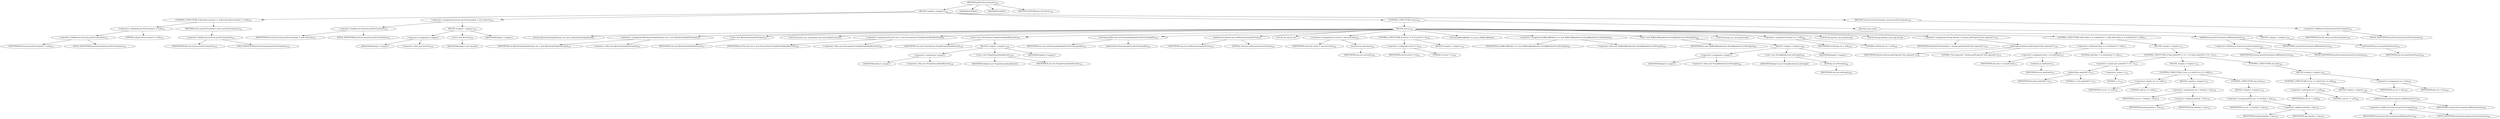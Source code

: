 digraph "getProcEnvironment" {  
"217" [label = <(METHOD,getProcEnvironment)<SUB>152</SUB>> ]
"218" [label = <(BLOCK,&lt;empty&gt;,&lt;empty&gt;)<SUB>152</SUB>> ]
"219" [label = <(CONTROL_STRUCTURE,if (procEnvironment != null),if (procEnvironment != null))<SUB>153</SUB>> ]
"220" [label = <(&lt;operator&gt;.notEquals,procEnvironment != null)<SUB>153</SUB>> ]
"221" [label = <(&lt;operator&gt;.fieldAccess,Execute.procEnvironment)<SUB>153</SUB>> ]
"222" [label = <(IDENTIFIER,Execute,procEnvironment != null)<SUB>153</SUB>> ]
"223" [label = <(FIELD_IDENTIFIER,procEnvironment,procEnvironment)<SUB>153</SUB>> ]
"224" [label = <(LITERAL,null,procEnvironment != null)<SUB>153</SUB>> ]
"225" [label = <(RETURN,return procEnvironment;,return procEnvironment;)<SUB>153</SUB>> ]
"226" [label = <(&lt;operator&gt;.fieldAccess,Execute.procEnvironment)<SUB>153</SUB>> ]
"227" [label = <(IDENTIFIER,Execute,return procEnvironment;)<SUB>153</SUB>> ]
"228" [label = <(FIELD_IDENTIFIER,procEnvironment,procEnvironment)<SUB>153</SUB>> ]
"229" [label = <(&lt;operator&gt;.assignment,Execute.procEnvironment = new Vector())<SUB>155</SUB>> ]
"230" [label = <(&lt;operator&gt;.fieldAccess,Execute.procEnvironment)<SUB>155</SUB>> ]
"231" [label = <(IDENTIFIER,Execute,Execute.procEnvironment = new Vector())<SUB>155</SUB>> ]
"232" [label = <(FIELD_IDENTIFIER,procEnvironment,procEnvironment)<SUB>155</SUB>> ]
"233" [label = <(BLOCK,&lt;empty&gt;,&lt;empty&gt;)<SUB>155</SUB>> ]
"234" [label = <(&lt;operator&gt;.assignment,&lt;empty&gt;)> ]
"235" [label = <(IDENTIFIER,$obj11,&lt;empty&gt;)> ]
"236" [label = <(&lt;operator&gt;.alloc,new Vector())<SUB>155</SUB>> ]
"237" [label = <(&lt;init&gt;,new Vector())<SUB>155</SUB>> ]
"238" [label = <(IDENTIFIER,$obj11,new Vector())> ]
"239" [label = <(IDENTIFIER,$obj11,&lt;empty&gt;)> ]
"240" [label = <(CONTROL_STRUCTURE,try,try)<SUB>156</SUB>> ]
"241" [label = <(BLOCK,try,try)<SUB>156</SUB>> ]
"7" [label = <(LOCAL,ByteArrayOutputStream out: java.io.ByteArrayOutputStream)> ]
"242" [label = <(&lt;operator&gt;.assignment,ByteArrayOutputStream out = new ByteArrayOutputStream())<SUB>157</SUB>> ]
"243" [label = <(IDENTIFIER,out,ByteArrayOutputStream out = new ByteArrayOutputStream())<SUB>157</SUB>> ]
"244" [label = <(&lt;operator&gt;.alloc,new ByteArrayOutputStream())<SUB>157</SUB>> ]
"245" [label = <(&lt;init&gt;,new ByteArrayOutputStream())<SUB>157</SUB>> ]
"6" [label = <(IDENTIFIER,out,new ByteArrayOutputStream())<SUB>157</SUB>> ]
"9" [label = <(LOCAL,Execute exe: org.apache.tools.ant.taskdefs.Execute)> ]
"246" [label = <(&lt;operator&gt;.assignment,Execute exe = new Execute(new PumpStreamHandler(out)))<SUB>158</SUB>> ]
"247" [label = <(IDENTIFIER,exe,Execute exe = new Execute(new PumpStreamHandler(out)))<SUB>158</SUB>> ]
"248" [label = <(&lt;operator&gt;.alloc,new Execute(new PumpStreamHandler(out)))<SUB>158</SUB>> ]
"249" [label = <(&lt;init&gt;,new Execute(new PumpStreamHandler(out)))<SUB>158</SUB>> ]
"8" [label = <(IDENTIFIER,exe,new Execute(new PumpStreamHandler(out)))<SUB>158</SUB>> ]
"250" [label = <(BLOCK,&lt;empty&gt;,&lt;empty&gt;)<SUB>158</SUB>> ]
"251" [label = <(&lt;operator&gt;.assignment,&lt;empty&gt;)> ]
"252" [label = <(IDENTIFIER,$obj13,&lt;empty&gt;)> ]
"253" [label = <(&lt;operator&gt;.alloc,new PumpStreamHandler(out))<SUB>158</SUB>> ]
"254" [label = <(&lt;init&gt;,new PumpStreamHandler(out))<SUB>158</SUB>> ]
"255" [label = <(IDENTIFIER,$obj13,new PumpStreamHandler(out))> ]
"256" [label = <(IDENTIFIER,out,new PumpStreamHandler(out))<SUB>158</SUB>> ]
"257" [label = <(IDENTIFIER,$obj13,&lt;empty&gt;)> ]
"258" [label = <(setCommandline,exe.setCommandline(getProcEnvCommand()))<SUB>159</SUB>> ]
"259" [label = <(IDENTIFIER,exe,exe.setCommandline(getProcEnvCommand()))<SUB>159</SUB>> ]
"260" [label = <(getProcEnvCommand,getProcEnvCommand())<SUB>159</SUB>> ]
"261" [label = <(setNewenvironment,exe.setNewenvironment(true))<SUB>161</SUB>> ]
"262" [label = <(IDENTIFIER,exe,exe.setNewenvironment(true))<SUB>161</SUB>> ]
"263" [label = <(LITERAL,true,exe.setNewenvironment(true))<SUB>161</SUB>> ]
"264" [label = <(LOCAL,int retval: int)> ]
"265" [label = <(&lt;operator&gt;.assignment,int retval = exe.execute())<SUB>162</SUB>> ]
"266" [label = <(IDENTIFIER,retval,int retval = exe.execute())<SUB>162</SUB>> ]
"267" [label = <(execute,exe.execute())<SUB>162</SUB>> ]
"268" [label = <(IDENTIFIER,exe,exe.execute())<SUB>162</SUB>> ]
"269" [label = <(CONTROL_STRUCTURE,if (retval != 0),if (retval != 0))<SUB>163</SUB>> ]
"270" [label = <(&lt;operator&gt;.notEquals,retval != 0)<SUB>163</SUB>> ]
"271" [label = <(IDENTIFIER,retval,retval != 0)<SUB>163</SUB>> ]
"272" [label = <(LITERAL,0,retval != 0)<SUB>163</SUB>> ]
"273" [label = <(BLOCK,&lt;empty&gt;,&lt;empty&gt;)<SUB>163</SUB>> ]
"11" [label = <(LOCAL,BufferedReader in: java.io.BufferedReader)> ]
"274" [label = <(&lt;operator&gt;.assignment,BufferedReader in = new BufferedReader(new StringReader(out.toString())))<SUB>167</SUB>> ]
"275" [label = <(IDENTIFIER,in,BufferedReader in = new BufferedReader(new StringReader(out.toString())))<SUB>167</SUB>> ]
"276" [label = <(&lt;operator&gt;.alloc,new BufferedReader(new StringReader(out.toString())))<SUB>168</SUB>> ]
"277" [label = <(&lt;init&gt;,new BufferedReader(new StringReader(out.toString())))<SUB>168</SUB>> ]
"10" [label = <(IDENTIFIER,in,new BufferedReader(new StringReader(out.toString())))<SUB>167</SUB>> ]
"278" [label = <(BLOCK,&lt;empty&gt;,&lt;empty&gt;)<SUB>168</SUB>> ]
"279" [label = <(&lt;operator&gt;.assignment,&lt;empty&gt;)> ]
"280" [label = <(IDENTIFIER,$obj15,&lt;empty&gt;)> ]
"281" [label = <(&lt;operator&gt;.alloc,new StringReader(out.toString()))<SUB>168</SUB>> ]
"282" [label = <(&lt;init&gt;,new StringReader(out.toString()))<SUB>168</SUB>> ]
"283" [label = <(IDENTIFIER,$obj15,new StringReader(out.toString()))> ]
"284" [label = <(toString,out.toString())<SUB>168</SUB>> ]
"285" [label = <(IDENTIFIER,out,out.toString())<SUB>168</SUB>> ]
"286" [label = <(IDENTIFIER,$obj15,&lt;empty&gt;)> ]
"287" [label = <(LOCAL,String var: java.lang.String)> ]
"288" [label = <(&lt;operator&gt;.assignment,String var = null)<SUB>169</SUB>> ]
"289" [label = <(IDENTIFIER,var,String var = null)<SUB>169</SUB>> ]
"290" [label = <(LITERAL,null,String var = null)<SUB>169</SUB>> ]
"291" [label = <(LOCAL,String line: java.lang.String)> ]
"292" [label = <(LOCAL,String lineSep: java.lang.String)> ]
"293" [label = <(&lt;operator&gt;.assignment,String lineSep = System.getProperty(&quot;line.separator&quot;))<SUB>170</SUB>> ]
"294" [label = <(IDENTIFIER,lineSep,String lineSep = System.getProperty(&quot;line.separator&quot;))<SUB>170</SUB>> ]
"295" [label = <(getProperty,System.getProperty(&quot;line.separator&quot;))<SUB>170</SUB>> ]
"296" [label = <(IDENTIFIER,System,System.getProperty(&quot;line.separator&quot;))<SUB>170</SUB>> ]
"297" [label = <(LITERAL,&quot;line.separator&quot;,System.getProperty(&quot;line.separator&quot;))<SUB>170</SUB>> ]
"298" [label = <(CONTROL_STRUCTURE,while ((line = in.readLine()) != null),while ((line = in.readLine()) != null))<SUB>171</SUB>> ]
"299" [label = <(&lt;operator&gt;.notEquals,(line = in.readLine()) != null)<SUB>171</SUB>> ]
"300" [label = <(&lt;operator&gt;.assignment,line = in.readLine())<SUB>171</SUB>> ]
"301" [label = <(IDENTIFIER,line,line = in.readLine())<SUB>171</SUB>> ]
"302" [label = <(readLine,in.readLine())<SUB>171</SUB>> ]
"303" [label = <(IDENTIFIER,in,in.readLine())<SUB>171</SUB>> ]
"304" [label = <(LITERAL,null,(line = in.readLine()) != null)<SUB>171</SUB>> ]
"305" [label = <(BLOCK,&lt;empty&gt;,&lt;empty&gt;)<SUB>171</SUB>> ]
"306" [label = <(CONTROL_STRUCTURE,if (line.indexOf('=') == -1),if (line.indexOf('=') == -1))<SUB>172</SUB>> ]
"307" [label = <(&lt;operator&gt;.equals,line.indexOf('=') == -1)<SUB>172</SUB>> ]
"308" [label = <(indexOf,line.indexOf('='))<SUB>172</SUB>> ]
"309" [label = <(IDENTIFIER,line,line.indexOf('='))<SUB>172</SUB>> ]
"310" [label = <(LITERAL,'=',line.indexOf('='))<SUB>172</SUB>> ]
"311" [label = <(&lt;operator&gt;.minus,-1)<SUB>172</SUB>> ]
"312" [label = <(LITERAL,1,-1)<SUB>172</SUB>> ]
"313" [label = <(BLOCK,&lt;empty&gt;,&lt;empty&gt;)<SUB>172</SUB>> ]
"314" [label = <(CONTROL_STRUCTURE,if (var == null),if (var == null))<SUB>175</SUB>> ]
"315" [label = <(&lt;operator&gt;.equals,var == null)<SUB>175</SUB>> ]
"316" [label = <(IDENTIFIER,var,var == null)<SUB>175</SUB>> ]
"317" [label = <(LITERAL,null,var == null)<SUB>175</SUB>> ]
"318" [label = <(BLOCK,&lt;empty&gt;,&lt;empty&gt;)<SUB>175</SUB>> ]
"319" [label = <(&lt;operator&gt;.assignment,var = lineSep + line)<SUB>176</SUB>> ]
"320" [label = <(IDENTIFIER,var,var = lineSep + line)<SUB>176</SUB>> ]
"321" [label = <(&lt;operator&gt;.addition,lineSep + line)<SUB>176</SUB>> ]
"322" [label = <(IDENTIFIER,lineSep,lineSep + line)<SUB>176</SUB>> ]
"323" [label = <(IDENTIFIER,line,lineSep + line)<SUB>176</SUB>> ]
"324" [label = <(CONTROL_STRUCTURE,else,else)<SUB>178</SUB>> ]
"325" [label = <(BLOCK,&lt;empty&gt;,&lt;empty&gt;)<SUB>178</SUB>> ]
"326" [label = <(&lt;operator&gt;.assignmentPlus,var += lineSep + line)<SUB>179</SUB>> ]
"327" [label = <(IDENTIFIER,var,var += lineSep + line)<SUB>179</SUB>> ]
"328" [label = <(&lt;operator&gt;.addition,lineSep + line)<SUB>179</SUB>> ]
"329" [label = <(IDENTIFIER,lineSep,lineSep + line)<SUB>179</SUB>> ]
"330" [label = <(IDENTIFIER,line,lineSep + line)<SUB>179</SUB>> ]
"331" [label = <(CONTROL_STRUCTURE,else,else)<SUB>182</SUB>> ]
"332" [label = <(BLOCK,&lt;empty&gt;,&lt;empty&gt;)<SUB>182</SUB>> ]
"333" [label = <(CONTROL_STRUCTURE,if (var != null),if (var != null))<SUB>184</SUB>> ]
"334" [label = <(&lt;operator&gt;.notEquals,var != null)<SUB>184</SUB>> ]
"335" [label = <(IDENTIFIER,var,var != null)<SUB>184</SUB>> ]
"336" [label = <(LITERAL,null,var != null)<SUB>184</SUB>> ]
"337" [label = <(BLOCK,&lt;empty&gt;,&lt;empty&gt;)<SUB>184</SUB>> ]
"338" [label = <(addElement,procEnvironment.addElement(var))<SUB>185</SUB>> ]
"339" [label = <(&lt;operator&gt;.fieldAccess,Execute.procEnvironment)<SUB>185</SUB>> ]
"340" [label = <(IDENTIFIER,Execute,procEnvironment.addElement(var))<SUB>185</SUB>> ]
"341" [label = <(FIELD_IDENTIFIER,procEnvironment,procEnvironment)<SUB>185</SUB>> ]
"342" [label = <(IDENTIFIER,var,procEnvironment.addElement(var))<SUB>185</SUB>> ]
"343" [label = <(&lt;operator&gt;.assignment,var = line)<SUB>187</SUB>> ]
"344" [label = <(IDENTIFIER,var,var = line)<SUB>187</SUB>> ]
"345" [label = <(IDENTIFIER,line,var = line)<SUB>187</SUB>> ]
"346" [label = <(addElement,procEnvironment.addElement(var))<SUB>191</SUB>> ]
"347" [label = <(&lt;operator&gt;.fieldAccess,Execute.procEnvironment)<SUB>191</SUB>> ]
"348" [label = <(IDENTIFIER,Execute,procEnvironment.addElement(var))<SUB>191</SUB>> ]
"349" [label = <(FIELD_IDENTIFIER,procEnvironment,procEnvironment)<SUB>191</SUB>> ]
"350" [label = <(IDENTIFIER,var,procEnvironment.addElement(var))<SUB>191</SUB>> ]
"351" [label = <(BLOCK,catch,catch)> ]
"352" [label = <(BLOCK,&lt;empty&gt;,&lt;empty&gt;)<SUB>193</SUB>> ]
"353" [label = <(printStackTrace,exc.printStackTrace())<SUB>194</SUB>> ]
"354" [label = <(IDENTIFIER,exc,exc.printStackTrace())<SUB>194</SUB>> ]
"355" [label = <(RETURN,return procEnvironment;,return procEnvironment;)<SUB>197</SUB>> ]
"356" [label = <(&lt;operator&gt;.fieldAccess,Execute.procEnvironment)<SUB>197</SUB>> ]
"357" [label = <(IDENTIFIER,Execute,return procEnvironment;)<SUB>197</SUB>> ]
"358" [label = <(FIELD_IDENTIFIER,procEnvironment,procEnvironment)<SUB>197</SUB>> ]
"359" [label = <(MODIFIER,PUBLIC)> ]
"360" [label = <(MODIFIER,STATIC)> ]
"361" [label = <(METHOD_RETURN,java.util.Vector)<SUB>152</SUB>> ]
  "217" -> "218" 
  "217" -> "359" 
  "217" -> "360" 
  "217" -> "361" 
  "218" -> "219" 
  "218" -> "229" 
  "218" -> "240" 
  "218" -> "355" 
  "219" -> "220" 
  "219" -> "225" 
  "220" -> "221" 
  "220" -> "224" 
  "221" -> "222" 
  "221" -> "223" 
  "225" -> "226" 
  "226" -> "227" 
  "226" -> "228" 
  "229" -> "230" 
  "229" -> "233" 
  "230" -> "231" 
  "230" -> "232" 
  "233" -> "234" 
  "233" -> "237" 
  "233" -> "239" 
  "234" -> "235" 
  "234" -> "236" 
  "237" -> "238" 
  "240" -> "241" 
  "240" -> "351" 
  "241" -> "7" 
  "241" -> "242" 
  "241" -> "245" 
  "241" -> "9" 
  "241" -> "246" 
  "241" -> "249" 
  "241" -> "258" 
  "241" -> "261" 
  "241" -> "264" 
  "241" -> "265" 
  "241" -> "269" 
  "241" -> "11" 
  "241" -> "274" 
  "241" -> "277" 
  "241" -> "287" 
  "241" -> "288" 
  "241" -> "291" 
  "241" -> "292" 
  "241" -> "293" 
  "241" -> "298" 
  "241" -> "346" 
  "242" -> "243" 
  "242" -> "244" 
  "245" -> "6" 
  "246" -> "247" 
  "246" -> "248" 
  "249" -> "8" 
  "249" -> "250" 
  "250" -> "251" 
  "250" -> "254" 
  "250" -> "257" 
  "251" -> "252" 
  "251" -> "253" 
  "254" -> "255" 
  "254" -> "256" 
  "258" -> "259" 
  "258" -> "260" 
  "261" -> "262" 
  "261" -> "263" 
  "265" -> "266" 
  "265" -> "267" 
  "267" -> "268" 
  "269" -> "270" 
  "269" -> "273" 
  "270" -> "271" 
  "270" -> "272" 
  "274" -> "275" 
  "274" -> "276" 
  "277" -> "10" 
  "277" -> "278" 
  "278" -> "279" 
  "278" -> "282" 
  "278" -> "286" 
  "279" -> "280" 
  "279" -> "281" 
  "282" -> "283" 
  "282" -> "284" 
  "284" -> "285" 
  "288" -> "289" 
  "288" -> "290" 
  "293" -> "294" 
  "293" -> "295" 
  "295" -> "296" 
  "295" -> "297" 
  "298" -> "299" 
  "298" -> "305" 
  "299" -> "300" 
  "299" -> "304" 
  "300" -> "301" 
  "300" -> "302" 
  "302" -> "303" 
  "305" -> "306" 
  "306" -> "307" 
  "306" -> "313" 
  "306" -> "331" 
  "307" -> "308" 
  "307" -> "311" 
  "308" -> "309" 
  "308" -> "310" 
  "311" -> "312" 
  "313" -> "314" 
  "314" -> "315" 
  "314" -> "318" 
  "314" -> "324" 
  "315" -> "316" 
  "315" -> "317" 
  "318" -> "319" 
  "319" -> "320" 
  "319" -> "321" 
  "321" -> "322" 
  "321" -> "323" 
  "324" -> "325" 
  "325" -> "326" 
  "326" -> "327" 
  "326" -> "328" 
  "328" -> "329" 
  "328" -> "330" 
  "331" -> "332" 
  "332" -> "333" 
  "332" -> "343" 
  "333" -> "334" 
  "333" -> "337" 
  "334" -> "335" 
  "334" -> "336" 
  "337" -> "338" 
  "338" -> "339" 
  "338" -> "342" 
  "339" -> "340" 
  "339" -> "341" 
  "343" -> "344" 
  "343" -> "345" 
  "346" -> "347" 
  "346" -> "350" 
  "347" -> "348" 
  "347" -> "349" 
  "351" -> "352" 
  "352" -> "353" 
  "353" -> "354" 
  "355" -> "356" 
  "356" -> "357" 
  "356" -> "358" 
}
